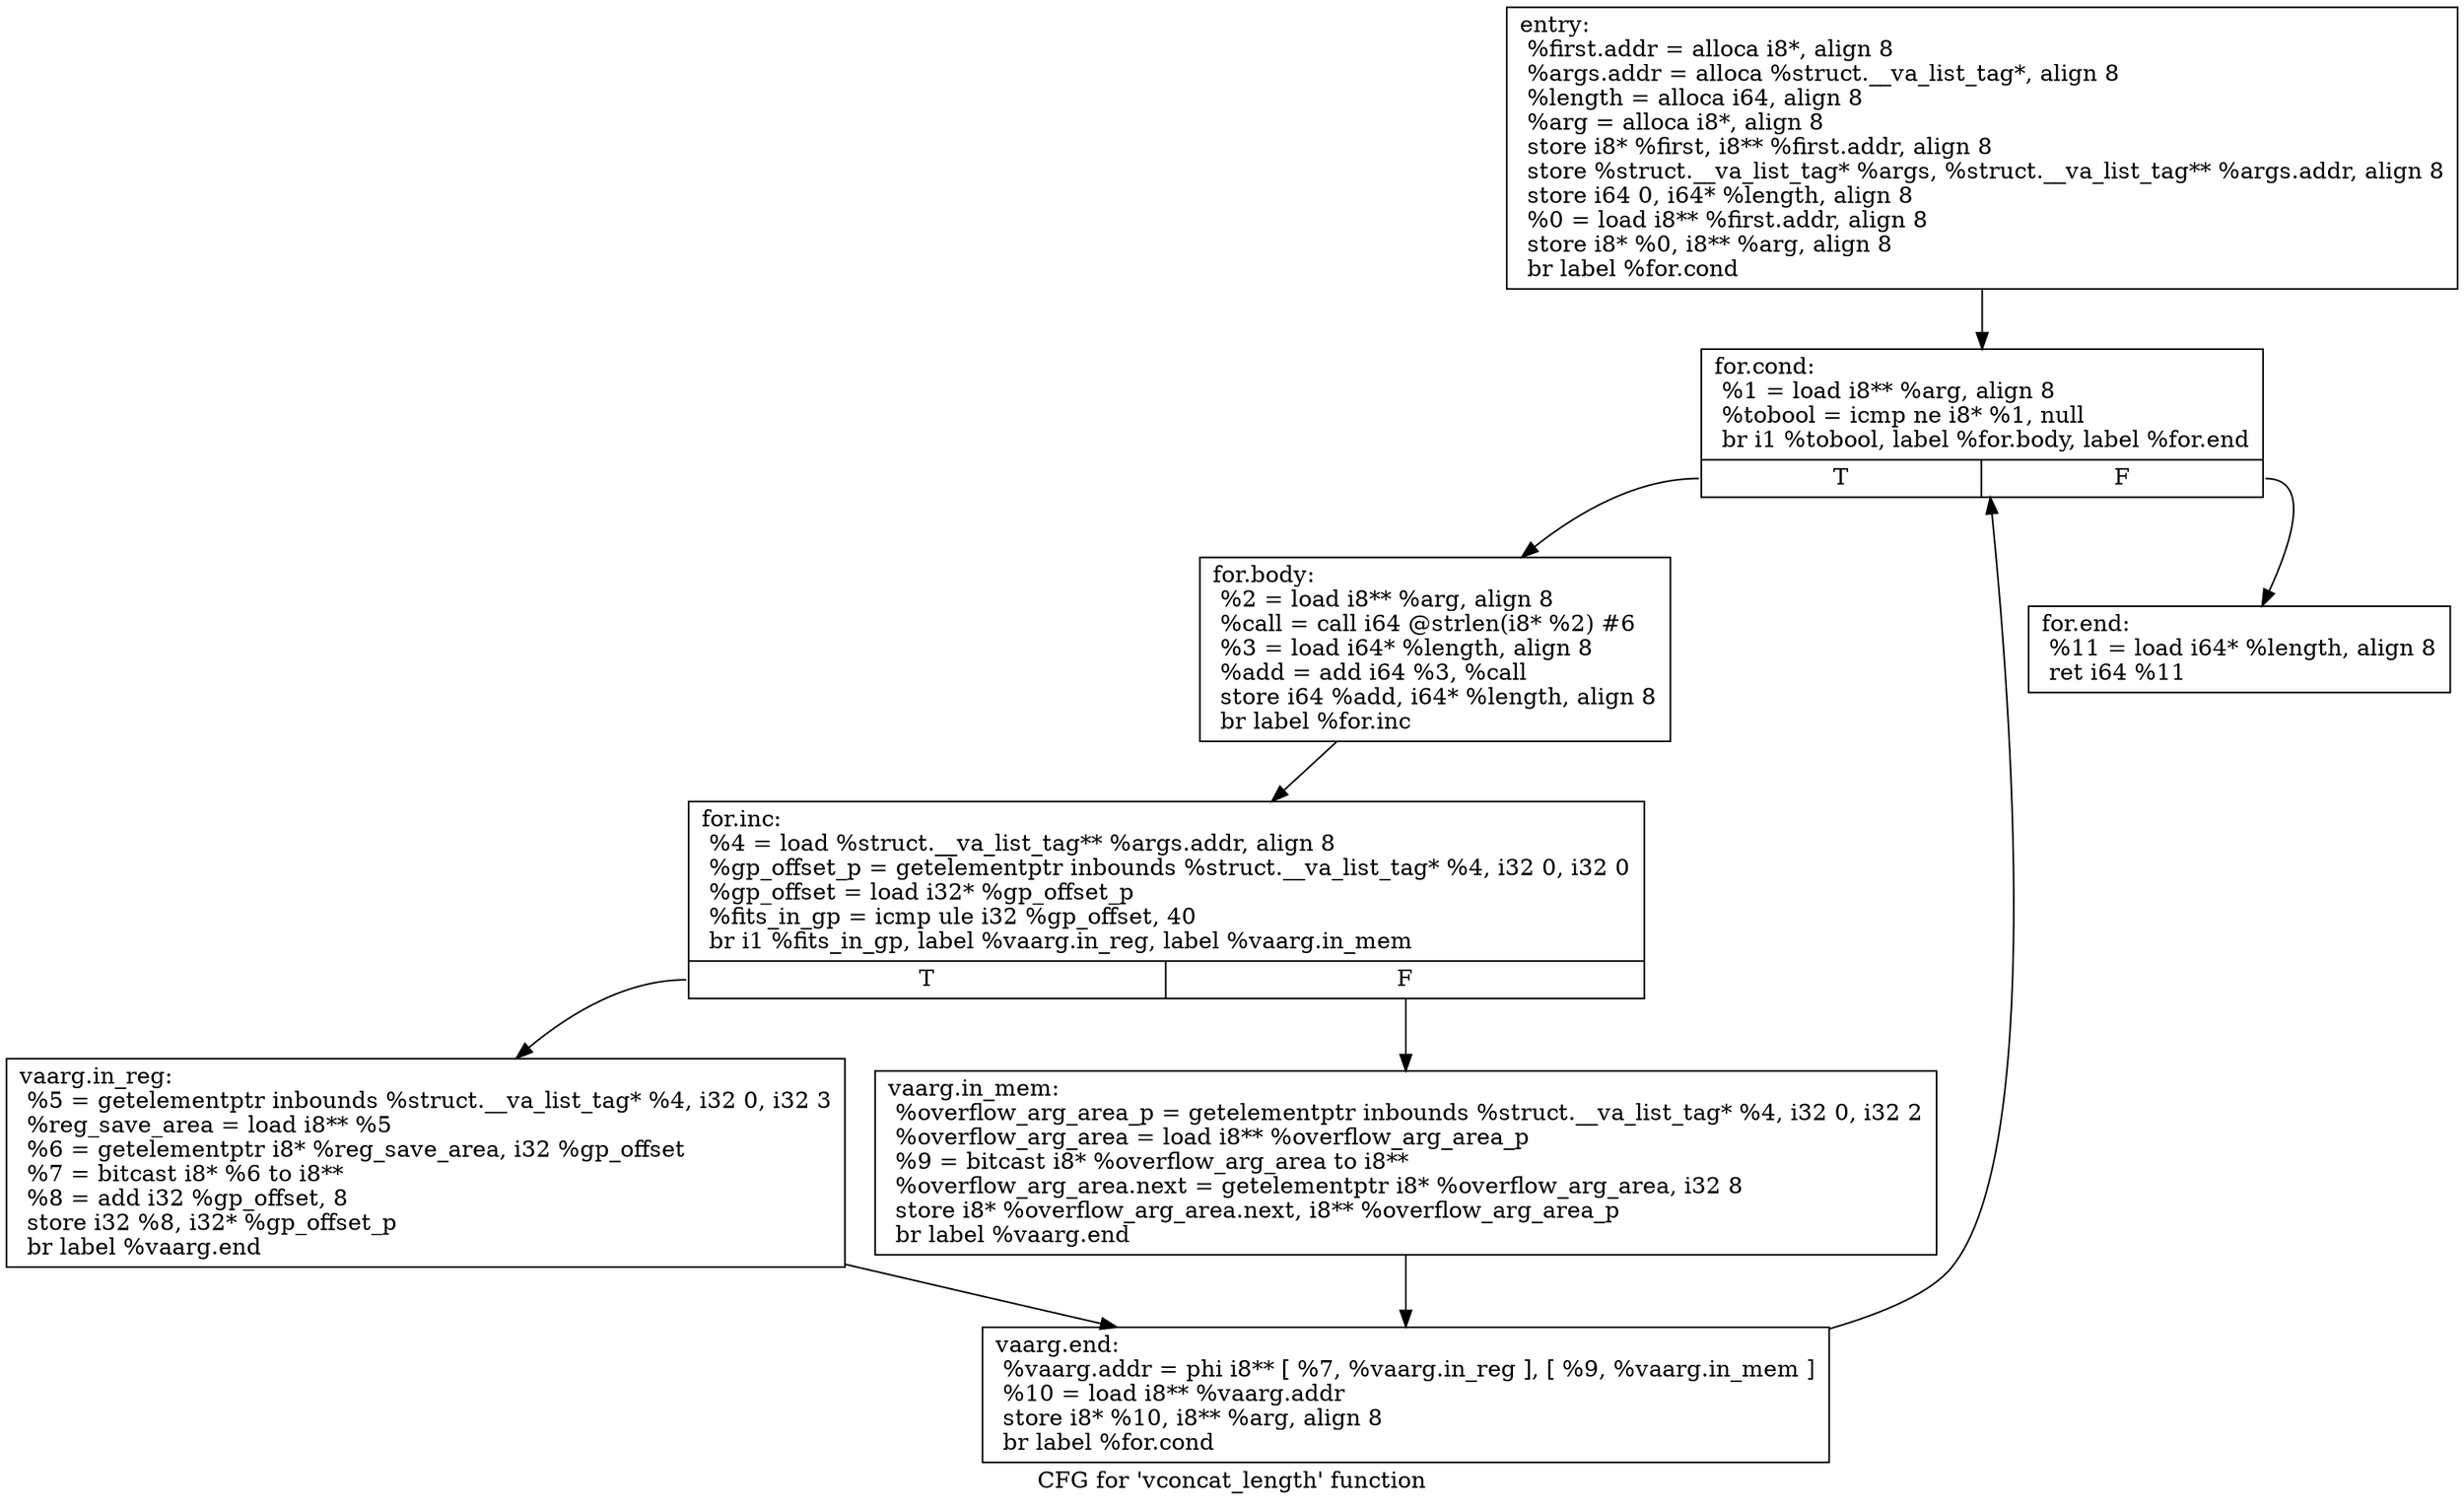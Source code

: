 digraph "CFG for 'vconcat_length' function" {
	label="CFG for 'vconcat_length' function";

	Node0x20ba330 [shape=record,label="{entry:\l  %first.addr = alloca i8*, align 8\l  %args.addr = alloca %struct.__va_list_tag*, align 8\l  %length = alloca i64, align 8\l  %arg = alloca i8*, align 8\l  store i8* %first, i8** %first.addr, align 8\l  store %struct.__va_list_tag* %args, %struct.__va_list_tag** %args.addr, align 8\l  store i64 0, i64* %length, align 8\l  %0 = load i8** %first.addr, align 8\l  store i8* %0, i8** %arg, align 8\l  br label %for.cond\l}"];
	Node0x20ba330 -> Node0x20ba390;
	Node0x20ba390 [shape=record,label="{for.cond:                                         \l  %1 = load i8** %arg, align 8\l  %tobool = icmp ne i8* %1, null\l  br i1 %tobool, label %for.body, label %for.end\l|{<s0>T|<s1>F}}"];
	Node0x20ba390:s0 -> Node0x20ba3f0;
	Node0x20ba390:s1 -> Node0x20ba5d0;
	Node0x20ba3f0 [shape=record,label="{for.body:                                         \l  %2 = load i8** %arg, align 8\l  %call = call i64 @strlen(i8* %2) #6\l  %3 = load i64* %length, align 8\l  %add = add i64 %3, %call\l  store i64 %add, i64* %length, align 8\l  br label %for.inc\l}"];
	Node0x20ba3f0 -> Node0x20ba450;
	Node0x20ba450 [shape=record,label="{for.inc:                                          \l  %4 = load %struct.__va_list_tag** %args.addr, align 8\l  %gp_offset_p = getelementptr inbounds %struct.__va_list_tag* %4, i32 0, i32 0\l  %gp_offset = load i32* %gp_offset_p\l  %fits_in_gp = icmp ule i32 %gp_offset, 40\l  br i1 %fits_in_gp, label %vaarg.in_reg, label %vaarg.in_mem\l|{<s0>T|<s1>F}}"];
	Node0x20ba450:s0 -> Node0x20ba4b0;
	Node0x20ba450:s1 -> Node0x20ba510;
	Node0x20ba4b0 [shape=record,label="{vaarg.in_reg:                                     \l  %5 = getelementptr inbounds %struct.__va_list_tag* %4, i32 0, i32 3\l  %reg_save_area = load i8** %5\l  %6 = getelementptr i8* %reg_save_area, i32 %gp_offset\l  %7 = bitcast i8* %6 to i8**\l  %8 = add i32 %gp_offset, 8\l  store i32 %8, i32* %gp_offset_p\l  br label %vaarg.end\l}"];
	Node0x20ba4b0 -> Node0x20ba570;
	Node0x20ba510 [shape=record,label="{vaarg.in_mem:                                     \l  %overflow_arg_area_p = getelementptr inbounds %struct.__va_list_tag* %4, i32 0, i32 2\l  %overflow_arg_area = load i8** %overflow_arg_area_p\l  %9 = bitcast i8* %overflow_arg_area to i8**\l  %overflow_arg_area.next = getelementptr i8* %overflow_arg_area, i32 8\l  store i8* %overflow_arg_area.next, i8** %overflow_arg_area_p\l  br label %vaarg.end\l}"];
	Node0x20ba510 -> Node0x20ba570;
	Node0x20ba570 [shape=record,label="{vaarg.end:                                        \l  %vaarg.addr = phi i8** [ %7, %vaarg.in_reg ], [ %9, %vaarg.in_mem ]\l  %10 = load i8** %vaarg.addr\l  store i8* %10, i8** %arg, align 8\l  br label %for.cond\l}"];
	Node0x20ba570 -> Node0x20ba390;
	Node0x20ba5d0 [shape=record,label="{for.end:                                          \l  %11 = load i64* %length, align 8\l  ret i64 %11\l}"];
}
